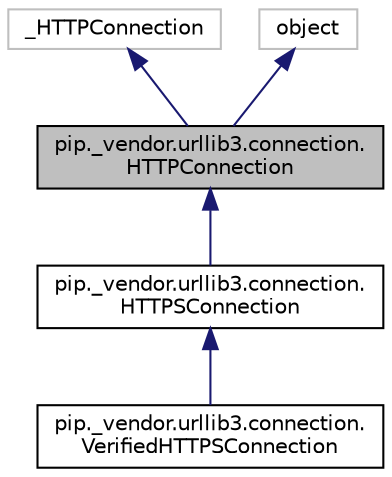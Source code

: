 digraph "pip._vendor.urllib3.connection.HTTPConnection"
{
  edge [fontname="Helvetica",fontsize="10",labelfontname="Helvetica",labelfontsize="10"];
  node [fontname="Helvetica",fontsize="10",shape=record];
  Node0 [label="pip._vendor.urllib3.connection.\lHTTPConnection",height=0.2,width=0.4,color="black", fillcolor="grey75", style="filled", fontcolor="black"];
  Node1 -> Node0 [dir="back",color="midnightblue",fontsize="10",style="solid",fontname="Helvetica"];
  Node1 [label="_HTTPConnection",height=0.2,width=0.4,color="grey75", fillcolor="white", style="filled"];
  Node2 -> Node0 [dir="back",color="midnightblue",fontsize="10",style="solid",fontname="Helvetica"];
  Node2 [label="object",height=0.2,width=0.4,color="grey75", fillcolor="white", style="filled"];
  Node0 -> Node3 [dir="back",color="midnightblue",fontsize="10",style="solid",fontname="Helvetica"];
  Node3 [label="pip._vendor.urllib3.connection.\lHTTPSConnection",height=0.2,width=0.4,color="black", fillcolor="white", style="filled",URL="$classpip_1_1__vendor_1_1urllib3_1_1connection_1_1_h_t_t_p_s_connection.html"];
  Node3 -> Node4 [dir="back",color="midnightblue",fontsize="10",style="solid",fontname="Helvetica"];
  Node4 [label="pip._vendor.urllib3.connection.\lVerifiedHTTPSConnection",height=0.2,width=0.4,color="black", fillcolor="white", style="filled",URL="$classpip_1_1__vendor_1_1urllib3_1_1connection_1_1_verified_h_t_t_p_s_connection.html"];
}
